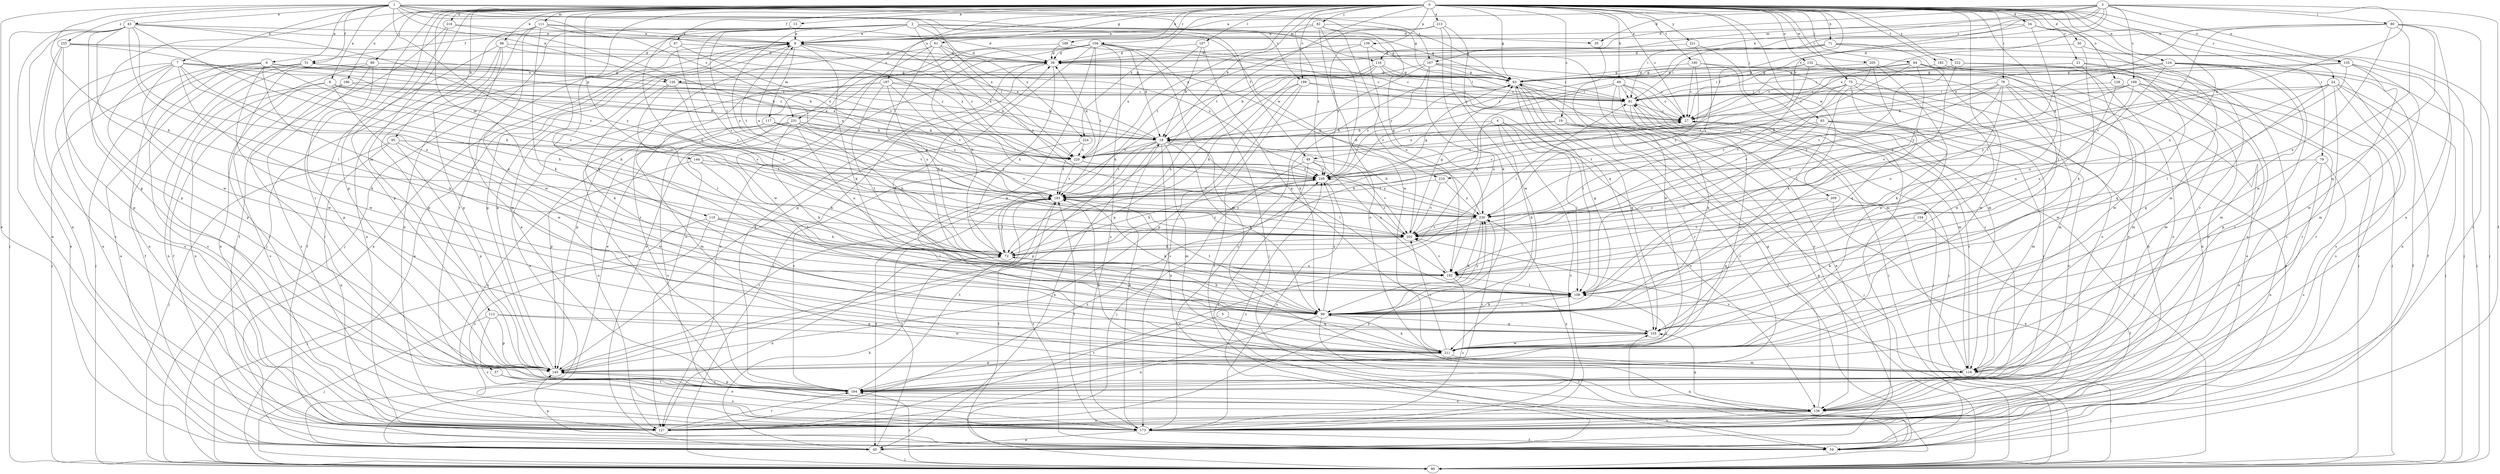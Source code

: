 strict digraph  {
0;
1;
2;
3;
4;
5;
6;
7;
8;
9;
13;
18;
19;
21;
24;
27;
30;
34;
35;
36;
43;
45;
47;
49;
51;
54;
57;
61;
63;
69;
71;
72;
75;
78;
79;
80;
81;
82;
83;
84;
89;
90;
95;
98;
99;
107;
108;
111;
112;
115;
116;
117;
118;
124;
126;
127;
128;
132;
135;
136;
139;
144;
145;
154;
155;
158;
164;
167;
169;
173;
180;
182;
183;
186;
187;
189;
192;
199;
202;
205;
209;
210;
211;
213;
216;
220;
221;
222;
224;
230;
231;
233;
239;
0 -> 13  [label=b];
0 -> 18  [label=b];
0 -> 19  [label=c];
0 -> 21  [label=c];
0 -> 24  [label=c];
0 -> 27  [label=c];
0 -> 30  [label=d];
0 -> 34  [label=d];
0 -> 47  [label=f];
0 -> 49  [label=f];
0 -> 57  [label=g];
0 -> 61  [label=g];
0 -> 63  [label=g];
0 -> 69  [label=h];
0 -> 71  [label=h];
0 -> 75  [label=i];
0 -> 78  [label=i];
0 -> 79  [label=i];
0 -> 82  [label=j];
0 -> 83  [label=j];
0 -> 84  [label=j];
0 -> 89  [label=j];
0 -> 95  [label=k];
0 -> 98  [label=k];
0 -> 99  [label=k];
0 -> 107  [label=l];
0 -> 108  [label=l];
0 -> 111  [label=m];
0 -> 112  [label=m];
0 -> 115  [label=m];
0 -> 124  [label=n];
0 -> 128  [label=o];
0 -> 132  [label=o];
0 -> 135  [label=o];
0 -> 139  [label=p];
0 -> 144  [label=p];
0 -> 145  [label=p];
0 -> 154  [label=q];
0 -> 155  [label=q];
0 -> 158  [label=r];
0 -> 164  [label=r];
0 -> 180  [label=t];
0 -> 182  [label=t];
0 -> 183  [label=t];
0 -> 186  [label=u];
0 -> 187  [label=u];
0 -> 189  [label=u];
0 -> 192  [label=u];
0 -> 199  [label=v];
0 -> 205  [label=w];
0 -> 209  [label=w];
0 -> 213  [label=x];
0 -> 216  [label=x];
0 -> 220  [label=x];
0 -> 221  [label=y];
0 -> 222  [label=y];
0 -> 224  [label=y];
0 -> 231  [label=z];
1 -> 6  [label=a];
1 -> 7  [label=a];
1 -> 8  [label=a];
1 -> 43  [label=e];
1 -> 45  [label=e];
1 -> 49  [label=f];
1 -> 51  [label=f];
1 -> 63  [label=g];
1 -> 72  [label=h];
1 -> 116  [label=m];
1 -> 126  [label=n];
1 -> 167  [label=s];
1 -> 199  [label=v];
1 -> 202  [label=v];
1 -> 220  [label=x];
1 -> 231  [label=z];
1 -> 233  [label=z];
2 -> 9  [label=a];
2 -> 35  [label=d];
2 -> 51  [label=f];
2 -> 63  [label=g];
2 -> 90  [label=j];
2 -> 164  [label=r];
2 -> 183  [label=t];
2 -> 202  [label=v];
2 -> 210  [label=w];
2 -> 224  [label=y];
2 -> 230  [label=y];
2 -> 239  [label=z];
3 -> 9  [label=a];
3 -> 18  [label=b];
3 -> 27  [label=c];
3 -> 35  [label=d];
3 -> 36  [label=d];
3 -> 54  [label=f];
3 -> 80  [label=i];
3 -> 116  [label=m];
3 -> 126  [label=n];
3 -> 135  [label=o];
3 -> 167  [label=s];
3 -> 169  [label=s];
3 -> 210  [label=w];
3 -> 220  [label=x];
4 -> 18  [label=b];
4 -> 72  [label=h];
4 -> 99  [label=k];
4 -> 108  [label=l];
4 -> 136  [label=o];
4 -> 173  [label=s];
5 -> 155  [label=q];
5 -> 164  [label=r];
6 -> 18  [label=b];
6 -> 81  [label=i];
6 -> 90  [label=j];
6 -> 99  [label=k];
6 -> 126  [label=n];
6 -> 127  [label=n];
6 -> 173  [label=s];
6 -> 202  [label=v];
6 -> 211  [label=w];
7 -> 18  [label=b];
7 -> 63  [label=g];
7 -> 72  [label=h];
7 -> 99  [label=k];
7 -> 127  [label=n];
7 -> 145  [label=p];
7 -> 173  [label=s];
7 -> 192  [label=u];
7 -> 211  [label=w];
7 -> 220  [label=x];
8 -> 18  [label=b];
8 -> 81  [label=i];
8 -> 127  [label=n];
8 -> 164  [label=r];
8 -> 202  [label=v];
8 -> 211  [label=w];
9 -> 36  [label=d];
9 -> 99  [label=k];
9 -> 117  [label=m];
9 -> 145  [label=p];
9 -> 183  [label=t];
9 -> 220  [label=x];
13 -> 9  [label=a];
13 -> 72  [label=h];
18 -> 9  [label=a];
18 -> 45  [label=e];
18 -> 99  [label=k];
18 -> 108  [label=l];
18 -> 118  [label=m];
18 -> 136  [label=o];
18 -> 145  [label=p];
18 -> 183  [label=t];
18 -> 220  [label=x];
19 -> 18  [label=b];
19 -> 54  [label=f];
19 -> 90  [label=j];
19 -> 164  [label=r];
19 -> 220  [label=x];
21 -> 63  [label=g];
21 -> 81  [label=i];
21 -> 136  [label=o];
21 -> 155  [label=q];
21 -> 211  [label=w];
24 -> 54  [label=f];
24 -> 81  [label=i];
24 -> 90  [label=j];
24 -> 155  [label=q];
24 -> 164  [label=r];
24 -> 173  [label=s];
24 -> 192  [label=u];
24 -> 230  [label=y];
27 -> 18  [label=b];
27 -> 90  [label=j];
30 -> 36  [label=d];
30 -> 90  [label=j];
30 -> 99  [label=k];
34 -> 9  [label=a];
34 -> 81  [label=i];
34 -> 108  [label=l];
34 -> 118  [label=m];
34 -> 164  [label=r];
35 -> 211  [label=w];
36 -> 63  [label=g];
36 -> 72  [label=h];
36 -> 90  [label=j];
36 -> 127  [label=n];
43 -> 9  [label=a];
43 -> 45  [label=e];
43 -> 63  [label=g];
43 -> 72  [label=h];
43 -> 90  [label=j];
43 -> 108  [label=l];
43 -> 127  [label=n];
43 -> 145  [label=p];
43 -> 192  [label=u];
43 -> 211  [label=w];
43 -> 230  [label=y];
45 -> 9  [label=a];
45 -> 72  [label=h];
45 -> 90  [label=j];
45 -> 183  [label=t];
45 -> 239  [label=z];
47 -> 36  [label=d];
47 -> 145  [label=p];
47 -> 202  [label=v];
47 -> 239  [label=z];
49 -> 54  [label=f];
49 -> 90  [label=j];
49 -> 192  [label=u];
49 -> 202  [label=v];
49 -> 239  [label=z];
51 -> 45  [label=e];
51 -> 54  [label=f];
51 -> 63  [label=g];
51 -> 90  [label=j];
51 -> 173  [label=s];
51 -> 220  [label=x];
54 -> 81  [label=i];
54 -> 145  [label=p];
54 -> 155  [label=q];
54 -> 183  [label=t];
57 -> 136  [label=o];
57 -> 164  [label=r];
57 -> 173  [label=s];
61 -> 36  [label=d];
61 -> 164  [label=r];
61 -> 192  [label=u];
61 -> 211  [label=w];
61 -> 230  [label=y];
61 -> 239  [label=z];
63 -> 81  [label=i];
63 -> 108  [label=l];
63 -> 155  [label=q];
63 -> 164  [label=r];
63 -> 239  [label=z];
69 -> 27  [label=c];
69 -> 45  [label=e];
69 -> 72  [label=h];
69 -> 81  [label=i];
69 -> 90  [label=j];
69 -> 118  [label=m];
69 -> 136  [label=o];
69 -> 239  [label=z];
71 -> 36  [label=d];
71 -> 81  [label=i];
71 -> 90  [label=j];
71 -> 173  [label=s];
71 -> 202  [label=v];
71 -> 220  [label=x];
72 -> 81  [label=i];
72 -> 127  [label=n];
72 -> 183  [label=t];
72 -> 192  [label=u];
72 -> 239  [label=z];
75 -> 27  [label=c];
75 -> 45  [label=e];
75 -> 81  [label=i];
75 -> 99  [label=k];
75 -> 118  [label=m];
75 -> 202  [label=v];
75 -> 239  [label=z];
78 -> 81  [label=i];
78 -> 108  [label=l];
78 -> 118  [label=m];
78 -> 192  [label=u];
78 -> 202  [label=v];
78 -> 211  [label=w];
78 -> 230  [label=y];
78 -> 239  [label=z];
79 -> 127  [label=n];
79 -> 136  [label=o];
79 -> 173  [label=s];
79 -> 239  [label=z];
80 -> 9  [label=a];
80 -> 136  [label=o];
80 -> 155  [label=q];
80 -> 173  [label=s];
80 -> 192  [label=u];
80 -> 202  [label=v];
80 -> 211  [label=w];
80 -> 220  [label=x];
81 -> 27  [label=c];
81 -> 99  [label=k];
81 -> 211  [label=w];
82 -> 9  [label=a];
82 -> 63  [label=g];
82 -> 136  [label=o];
82 -> 192  [label=u];
82 -> 211  [label=w];
82 -> 230  [label=y];
82 -> 239  [label=z];
83 -> 18  [label=b];
83 -> 108  [label=l];
83 -> 118  [label=m];
83 -> 136  [label=o];
83 -> 164  [label=r];
83 -> 183  [label=t];
84 -> 27  [label=c];
84 -> 45  [label=e];
84 -> 63  [label=g];
84 -> 108  [label=l];
84 -> 136  [label=o];
84 -> 202  [label=v];
84 -> 211  [label=w];
89 -> 54  [label=f];
89 -> 63  [label=g];
89 -> 127  [label=n];
89 -> 145  [label=p];
89 -> 173  [label=s];
90 -> 9  [label=a];
90 -> 63  [label=g];
90 -> 81  [label=i];
90 -> 164  [label=r];
95 -> 90  [label=j];
95 -> 127  [label=n];
95 -> 145  [label=p];
95 -> 183  [label=t];
95 -> 211  [label=w];
95 -> 220  [label=x];
98 -> 36  [label=d];
98 -> 54  [label=f];
98 -> 118  [label=m];
98 -> 127  [label=n];
98 -> 145  [label=p];
98 -> 220  [label=x];
99 -> 36  [label=d];
99 -> 54  [label=f];
99 -> 63  [label=g];
99 -> 72  [label=h];
99 -> 108  [label=l];
99 -> 127  [label=n];
99 -> 155  [label=q];
99 -> 183  [label=t];
99 -> 230  [label=y];
99 -> 239  [label=z];
107 -> 18  [label=b];
107 -> 36  [label=d];
107 -> 155  [label=q];
107 -> 220  [label=x];
108 -> 99  [label=k];
111 -> 9  [label=a];
111 -> 36  [label=d];
111 -> 90  [label=j];
111 -> 99  [label=k];
111 -> 127  [label=n];
111 -> 211  [label=w];
111 -> 239  [label=z];
112 -> 90  [label=j];
112 -> 145  [label=p];
112 -> 155  [label=q];
112 -> 173  [label=s];
112 -> 211  [label=w];
115 -> 72  [label=h];
115 -> 90  [label=j];
115 -> 108  [label=l];
115 -> 173  [label=s];
115 -> 202  [label=v];
116 -> 18  [label=b];
116 -> 27  [label=c];
116 -> 63  [label=g];
116 -> 72  [label=h];
116 -> 81  [label=i];
116 -> 145  [label=p];
117 -> 18  [label=b];
117 -> 118  [label=m];
117 -> 164  [label=r];
117 -> 183  [label=t];
117 -> 230  [label=y];
118 -> 27  [label=c];
118 -> 90  [label=j];
118 -> 183  [label=t];
118 -> 202  [label=v];
124 -> 27  [label=c];
124 -> 54  [label=f];
124 -> 63  [label=g];
124 -> 90  [label=j];
124 -> 118  [label=m];
124 -> 164  [label=r];
124 -> 173  [label=s];
124 -> 192  [label=u];
124 -> 230  [label=y];
126 -> 18  [label=b];
126 -> 81  [label=i];
126 -> 99  [label=k];
126 -> 108  [label=l];
126 -> 202  [label=v];
127 -> 164  [label=r];
127 -> 230  [label=y];
127 -> 239  [label=z];
128 -> 81  [label=i];
128 -> 118  [label=m];
128 -> 192  [label=u];
132 -> 63  [label=g];
132 -> 81  [label=i];
132 -> 127  [label=n];
132 -> 202  [label=v];
132 -> 211  [label=w];
135 -> 27  [label=c];
135 -> 63  [label=g];
135 -> 108  [label=l];
135 -> 118  [label=m];
135 -> 127  [label=n];
135 -> 211  [label=w];
136 -> 9  [label=a];
136 -> 63  [label=g];
136 -> 127  [label=n];
136 -> 155  [label=q];
136 -> 173  [label=s];
139 -> 36  [label=d];
139 -> 118  [label=m];
139 -> 202  [label=v];
139 -> 239  [label=z];
144 -> 72  [label=h];
144 -> 108  [label=l];
144 -> 136  [label=o];
144 -> 239  [label=z];
145 -> 9  [label=a];
145 -> 108  [label=l];
145 -> 164  [label=r];
145 -> 183  [label=t];
154 -> 54  [label=f];
154 -> 99  [label=k];
154 -> 202  [label=v];
155 -> 211  [label=w];
158 -> 18  [label=b];
158 -> 27  [label=c];
158 -> 36  [label=d];
158 -> 45  [label=e];
158 -> 72  [label=h];
158 -> 90  [label=j];
158 -> 118  [label=m];
158 -> 127  [label=n];
158 -> 145  [label=p];
158 -> 173  [label=s];
158 -> 183  [label=t];
158 -> 211  [label=w];
164 -> 36  [label=d];
164 -> 136  [label=o];
164 -> 145  [label=p];
164 -> 183  [label=t];
167 -> 27  [label=c];
167 -> 63  [label=g];
167 -> 72  [label=h];
167 -> 81  [label=i];
167 -> 99  [label=k];
167 -> 173  [label=s];
167 -> 192  [label=u];
169 -> 18  [label=b];
169 -> 81  [label=i];
169 -> 145  [label=p];
169 -> 164  [label=r];
169 -> 173  [label=s];
169 -> 230  [label=y];
169 -> 239  [label=z];
173 -> 18  [label=b];
173 -> 27  [label=c];
173 -> 45  [label=e];
173 -> 54  [label=f];
173 -> 183  [label=t];
173 -> 230  [label=y];
180 -> 27  [label=c];
180 -> 63  [label=g];
180 -> 127  [label=n];
180 -> 164  [label=r];
180 -> 230  [label=y];
182 -> 63  [label=g];
182 -> 90  [label=j];
182 -> 136  [label=o];
183 -> 9  [label=a];
183 -> 27  [label=c];
183 -> 45  [label=e];
183 -> 54  [label=f];
183 -> 63  [label=g];
183 -> 99  [label=k];
183 -> 230  [label=y];
186 -> 81  [label=i];
186 -> 127  [label=n];
186 -> 164  [label=r];
186 -> 173  [label=s];
186 -> 220  [label=x];
187 -> 18  [label=b];
187 -> 45  [label=e];
187 -> 72  [label=h];
187 -> 81  [label=i];
187 -> 108  [label=l];
187 -> 145  [label=p];
187 -> 183  [label=t];
189 -> 27  [label=c];
189 -> 36  [label=d];
189 -> 45  [label=e];
192 -> 108  [label=l];
192 -> 173  [label=s];
192 -> 202  [label=v];
199 -> 27  [label=c];
199 -> 54  [label=f];
199 -> 72  [label=h];
199 -> 81  [label=i];
199 -> 145  [label=p];
199 -> 173  [label=s];
202 -> 63  [label=g];
202 -> 72  [label=h];
202 -> 239  [label=z];
205 -> 63  [label=g];
205 -> 99  [label=k];
205 -> 136  [label=o];
205 -> 155  [label=q];
205 -> 211  [label=w];
209 -> 45  [label=e];
209 -> 155  [label=q];
209 -> 230  [label=y];
210 -> 183  [label=t];
210 -> 202  [label=v];
210 -> 230  [label=y];
211 -> 99  [label=k];
211 -> 118  [label=m];
211 -> 145  [label=p];
211 -> 202  [label=v];
213 -> 9  [label=a];
213 -> 99  [label=k];
213 -> 155  [label=q];
213 -> 183  [label=t];
213 -> 211  [label=w];
216 -> 9  [label=a];
216 -> 54  [label=f];
216 -> 145  [label=p];
216 -> 239  [label=z];
220 -> 36  [label=d];
220 -> 183  [label=t];
220 -> 230  [label=y];
220 -> 239  [label=z];
221 -> 36  [label=d];
221 -> 118  [label=m];
221 -> 230  [label=y];
222 -> 63  [label=g];
222 -> 90  [label=j];
222 -> 108  [label=l];
222 -> 136  [label=o];
224 -> 164  [label=r];
224 -> 183  [label=t];
224 -> 220  [label=x];
230 -> 18  [label=b];
230 -> 36  [label=d];
230 -> 99  [label=k];
230 -> 127  [label=n];
230 -> 164  [label=r];
230 -> 202  [label=v];
231 -> 18  [label=b];
231 -> 72  [label=h];
231 -> 99  [label=k];
231 -> 127  [label=n];
231 -> 145  [label=p];
231 -> 173  [label=s];
231 -> 192  [label=u];
231 -> 202  [label=v];
231 -> 239  [label=z];
233 -> 36  [label=d];
233 -> 45  [label=e];
233 -> 145  [label=p];
233 -> 173  [label=s];
233 -> 202  [label=v];
233 -> 220  [label=x];
239 -> 27  [label=c];
239 -> 63  [label=g];
239 -> 72  [label=h];
239 -> 173  [label=s];
239 -> 183  [label=t];
}
